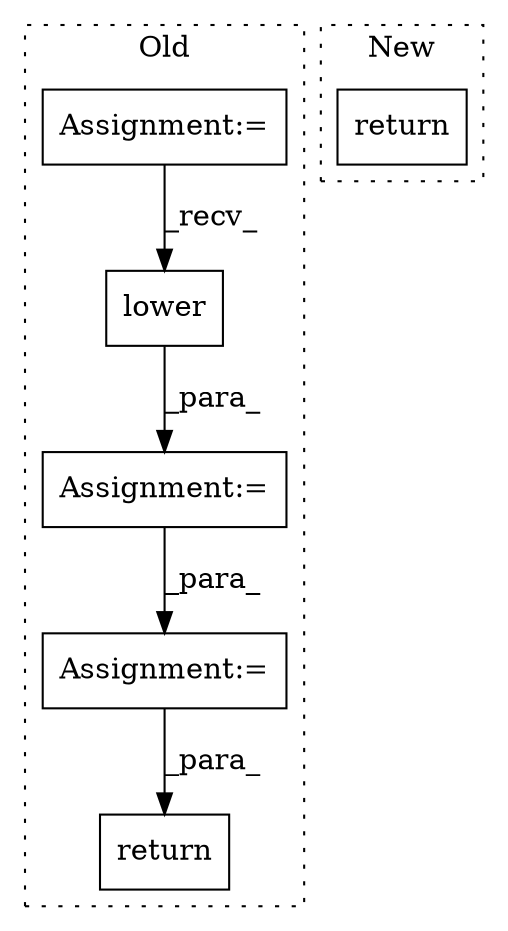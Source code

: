 digraph G {
subgraph cluster0 {
1 [label="lower" a="32" s="2272" l="7" shape="box"];
3 [label="Assignment:=" a="7" s="2343" l="25" shape="box"];
4 [label="Assignment:=" a="7" s="2256" l="14" shape="box"];
5 [label="Assignment:=" a="7" s="2523" l="12" shape="box"];
6 [label="return" a="41" s="2771" l="7" shape="box"];
label = "Old";
style="dotted";
}
subgraph cluster1 {
2 [label="return" a="41" s="1871" l="7" shape="box"];
label = "New";
style="dotted";
}
1 -> 4 [label="_para_"];
3 -> 1 [label="_recv_"];
4 -> 5 [label="_para_"];
5 -> 6 [label="_para_"];
}